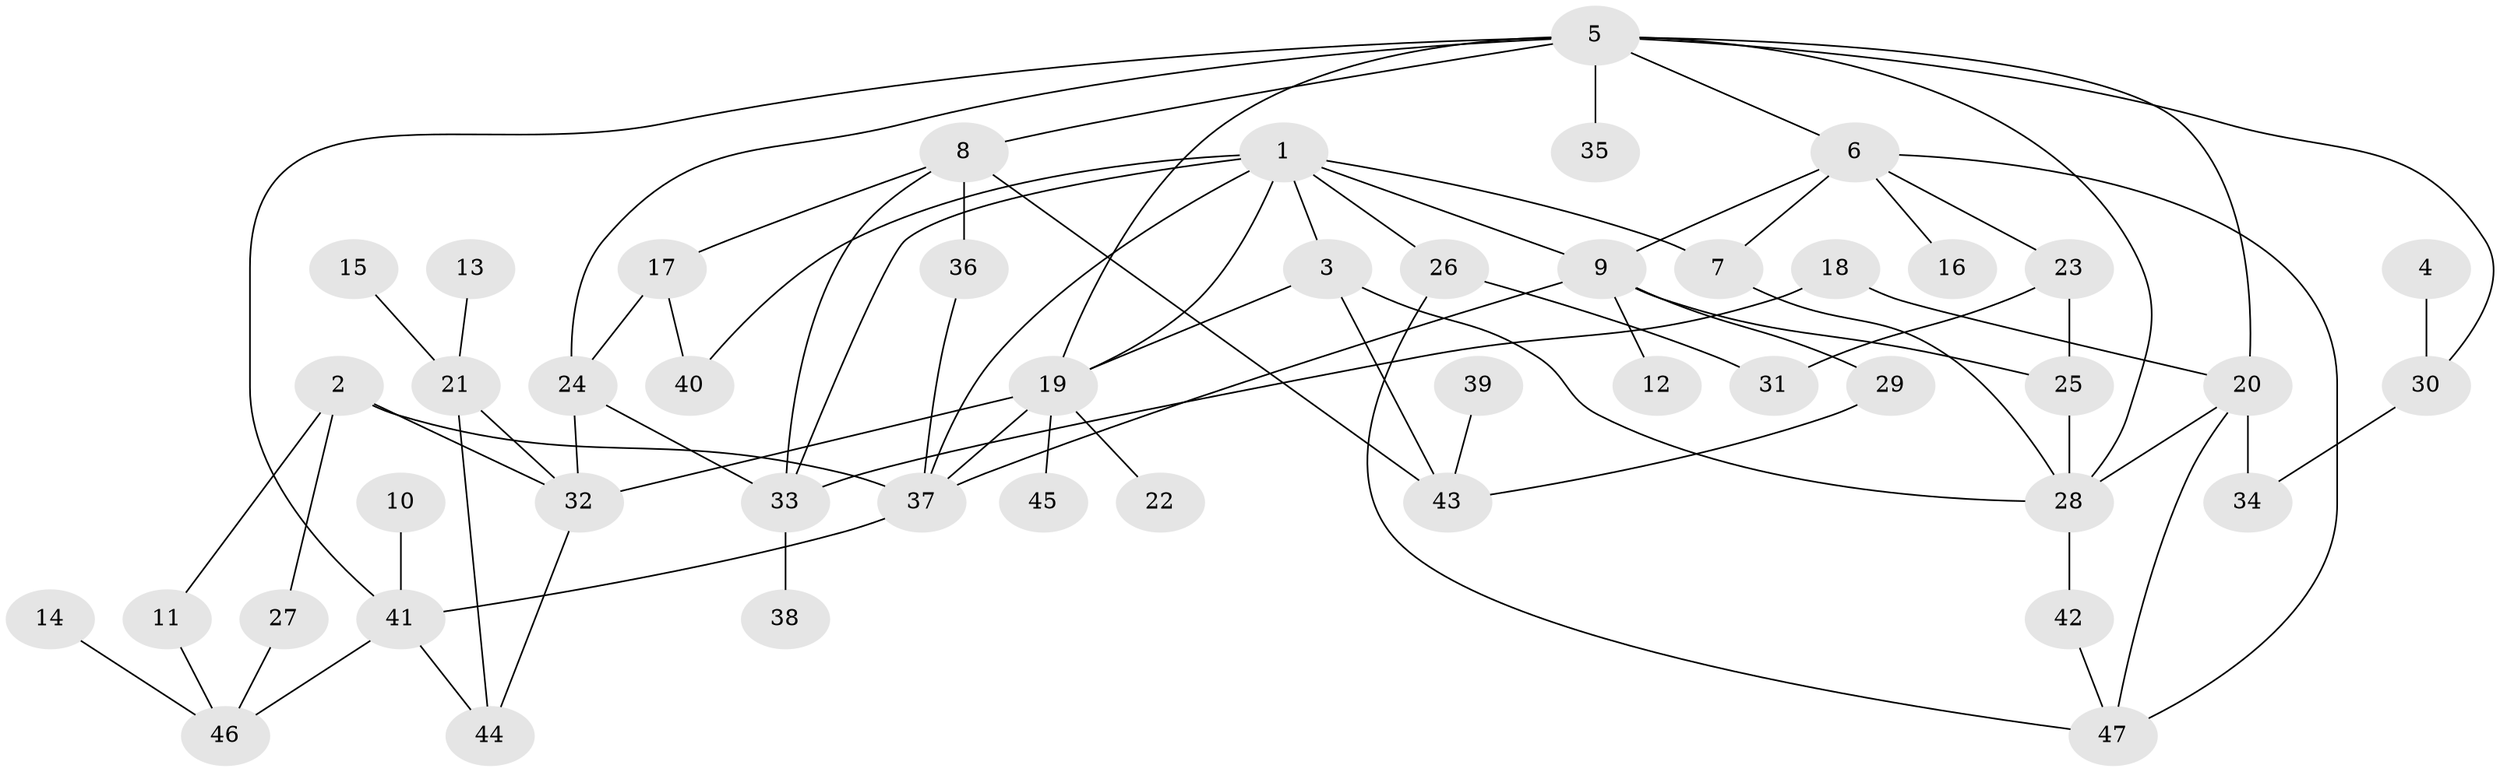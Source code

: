 // original degree distribution, {7: 0.010638297872340425, 5: 0.0851063829787234, 8: 0.010638297872340425, 6: 0.010638297872340425, 4: 0.13829787234042554, 1: 0.2553191489361702, 3: 0.24468085106382978, 2: 0.24468085106382978}
// Generated by graph-tools (version 1.1) at 2025/49/03/09/25 03:49:25]
// undirected, 47 vertices, 76 edges
graph export_dot {
graph [start="1"]
  node [color=gray90,style=filled];
  1;
  2;
  3;
  4;
  5;
  6;
  7;
  8;
  9;
  10;
  11;
  12;
  13;
  14;
  15;
  16;
  17;
  18;
  19;
  20;
  21;
  22;
  23;
  24;
  25;
  26;
  27;
  28;
  29;
  30;
  31;
  32;
  33;
  34;
  35;
  36;
  37;
  38;
  39;
  40;
  41;
  42;
  43;
  44;
  45;
  46;
  47;
  1 -- 3 [weight=1.0];
  1 -- 7 [weight=1.0];
  1 -- 9 [weight=1.0];
  1 -- 19 [weight=1.0];
  1 -- 26 [weight=1.0];
  1 -- 33 [weight=1.0];
  1 -- 37 [weight=1.0];
  1 -- 40 [weight=1.0];
  2 -- 11 [weight=1.0];
  2 -- 27 [weight=1.0];
  2 -- 32 [weight=1.0];
  2 -- 37 [weight=1.0];
  3 -- 19 [weight=1.0];
  3 -- 28 [weight=1.0];
  3 -- 43 [weight=1.0];
  4 -- 30 [weight=1.0];
  5 -- 6 [weight=1.0];
  5 -- 8 [weight=1.0];
  5 -- 19 [weight=1.0];
  5 -- 20 [weight=1.0];
  5 -- 24 [weight=1.0];
  5 -- 28 [weight=1.0];
  5 -- 30 [weight=1.0];
  5 -- 35 [weight=1.0];
  5 -- 41 [weight=1.0];
  6 -- 7 [weight=1.0];
  6 -- 9 [weight=1.0];
  6 -- 16 [weight=1.0];
  6 -- 23 [weight=1.0];
  6 -- 47 [weight=1.0];
  7 -- 28 [weight=2.0];
  8 -- 17 [weight=1.0];
  8 -- 33 [weight=1.0];
  8 -- 36 [weight=1.0];
  8 -- 43 [weight=1.0];
  9 -- 12 [weight=1.0];
  9 -- 25 [weight=1.0];
  9 -- 29 [weight=1.0];
  9 -- 37 [weight=1.0];
  10 -- 41 [weight=1.0];
  11 -- 46 [weight=1.0];
  13 -- 21 [weight=1.0];
  14 -- 46 [weight=1.0];
  15 -- 21 [weight=1.0];
  17 -- 24 [weight=1.0];
  17 -- 40 [weight=1.0];
  18 -- 20 [weight=1.0];
  18 -- 33 [weight=1.0];
  19 -- 22 [weight=1.0];
  19 -- 32 [weight=1.0];
  19 -- 37 [weight=1.0];
  19 -- 45 [weight=1.0];
  20 -- 28 [weight=1.0];
  20 -- 34 [weight=1.0];
  20 -- 47 [weight=1.0];
  21 -- 32 [weight=1.0];
  21 -- 44 [weight=1.0];
  23 -- 25 [weight=1.0];
  23 -- 31 [weight=1.0];
  24 -- 32 [weight=1.0];
  24 -- 33 [weight=1.0];
  25 -- 28 [weight=1.0];
  26 -- 31 [weight=1.0];
  26 -- 47 [weight=1.0];
  27 -- 46 [weight=1.0];
  28 -- 42 [weight=1.0];
  29 -- 43 [weight=1.0];
  30 -- 34 [weight=1.0];
  32 -- 44 [weight=1.0];
  33 -- 38 [weight=1.0];
  36 -- 37 [weight=1.0];
  37 -- 41 [weight=1.0];
  39 -- 43 [weight=1.0];
  41 -- 44 [weight=1.0];
  41 -- 46 [weight=1.0];
  42 -- 47 [weight=1.0];
}
